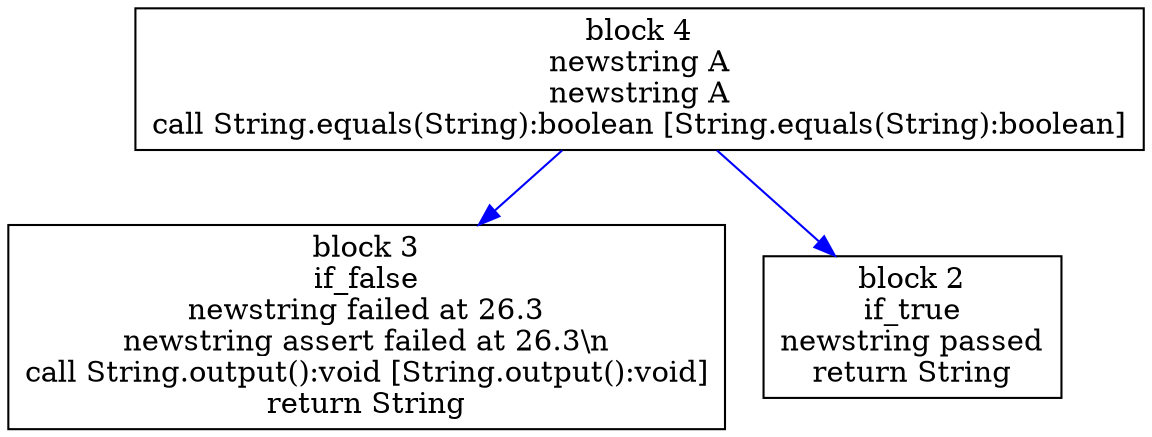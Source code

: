 digraph "Miao.terza=test" {
size = "11,7.5";
codeblock_4 [ shape = box, label = "block 4\nnewstring A\nnewstring A\ncall String.equals(String):boolean [String.equals(String):boolean]"];
codeblock_3 [ shape = box, label = "block 3\nif_false\nnewstring failed at 26.3\nnewstring assert failed at 26.3\\n\ncall String.output():void [String.output():void]\nreturn String"];
codeblock_4->codeblock_3 [color = blue label = "" fontsize = 8]
codeblock_2 [ shape = box, label = "block 2\nif_true\nnewstring passed\nreturn String"];
codeblock_4->codeblock_2 [color = blue label = "" fontsize = 8]
}